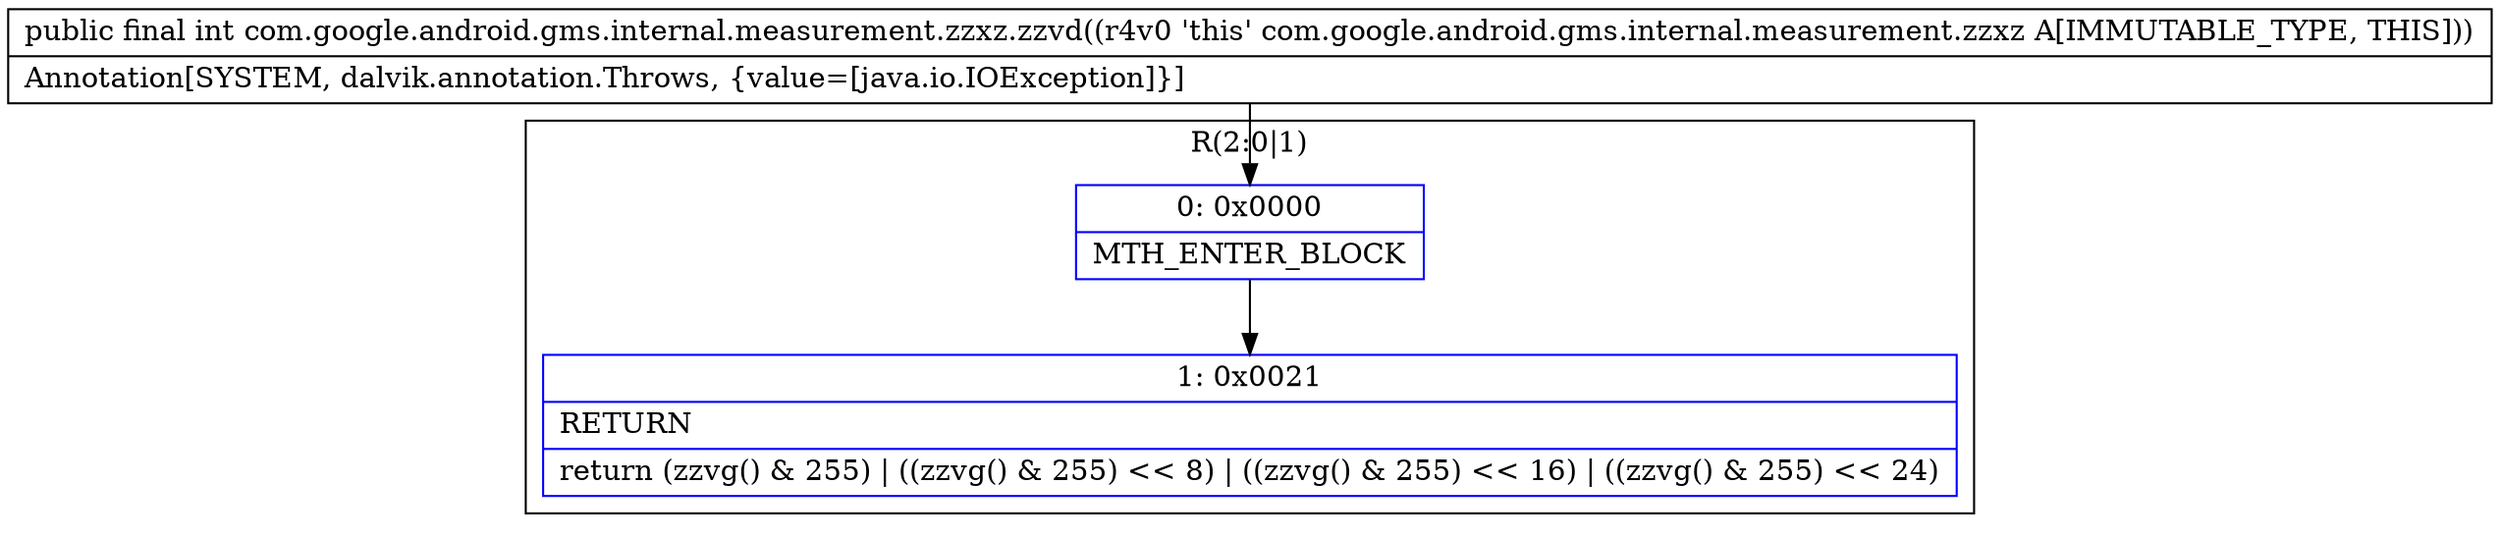digraph "CFG forcom.google.android.gms.internal.measurement.zzxz.zzvd()I" {
subgraph cluster_Region_1504903002 {
label = "R(2:0|1)";
node [shape=record,color=blue];
Node_0 [shape=record,label="{0\:\ 0x0000|MTH_ENTER_BLOCK\l}"];
Node_1 [shape=record,label="{1\:\ 0x0021|RETURN\l|return (zzvg() & 255) \| ((zzvg() & 255) \<\< 8) \| ((zzvg() & 255) \<\< 16) \| ((zzvg() & 255) \<\< 24)\l}"];
}
MethodNode[shape=record,label="{public final int com.google.android.gms.internal.measurement.zzxz.zzvd((r4v0 'this' com.google.android.gms.internal.measurement.zzxz A[IMMUTABLE_TYPE, THIS]))  | Annotation[SYSTEM, dalvik.annotation.Throws, \{value=[java.io.IOException]\}]\l}"];
MethodNode -> Node_0;
Node_0 -> Node_1;
}

